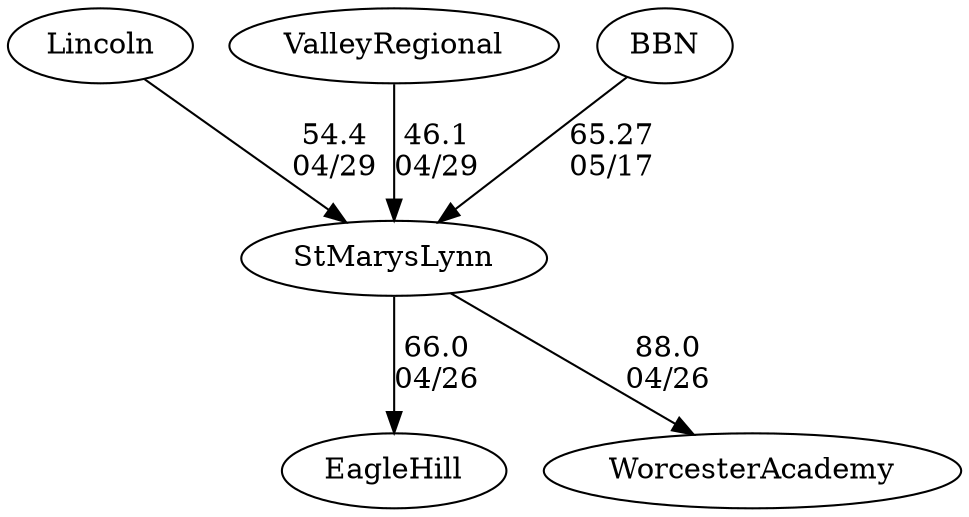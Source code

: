 digraph girls2foursStMarysLynn {Lincoln [URL="girls2foursStMarysLynnLincoln.html"];ValleyRegional [URL="girls2foursStMarysLynnValleyRegional.html"];StMarysLynn [URL="girls2foursStMarysLynnStMarysLynn.html"];EagleHill [URL="girls2foursStMarysLynnEagleHill.html"];BBN [URL="girls2foursStMarysLynnBBN.html"];WorcesterAcademy [URL="girls2foursStMarysLynnWorcesterAcademy.html"];Lincoln -> StMarysLynn[label="54.4
04/29", weight="46", tooltip="NEIRA Boys & Girls Fours,Lincoln School vs. St. Mary's-Lynn vs. Valley Regional			
Distance: 1500m Conditions: Blustery, ENE cross wind 10-18 mph. 2V Girls race shortened due to oars slapping in the first 100m, estimated course 1250m. Comments: Novice 8+ exhibition: NBC - 6:48.9, Valley Regional 7:28.3, St. Mary's 8:48.3
In the Girls' 1V, NBC participated with a finish time of 7:37.6
None", URL="http://www.row2k.com/results/resultspage.cfm?UID=9E3AECE30FC3B92FA1BF2E660EEC9D3B&cat=5", random="random"]; 
ValleyRegional -> StMarysLynn[label="46.1
04/29", weight="54", tooltip="NEIRA Boys & Girls Fours,Lincoln School vs. St. Mary's-Lynn vs. Valley Regional			
Distance: 1500m Conditions: Blustery, ENE cross wind 10-18 mph. 2V Girls race shortened due to oars slapping in the first 100m, estimated course 1250m. Comments: Novice 8+ exhibition: NBC - 6:48.9, Valley Regional 7:28.3, St. Mary's 8:48.3
In the Girls' 1V, NBC participated with a finish time of 7:37.6
None", URL="http://www.row2k.com/results/resultspage.cfm?UID=9E3AECE30FC3B92FA1BF2E660EEC9D3B&cat=5", random="random"]; 
StMarysLynn -> EagleHill[label="66.0
04/26", weight="34", tooltip="NEIRA,Worcester Academy vs. St. Mary's-Lynn, Thayer, Eagle Hill, and Bancroft			
Distance: 1500 meters Conditions: Minimal wind, no chop.
None", URL="http://www.row2k.com/results/resultspage.cfm?UID=38305821F0E11F6B4B5BC132E9B3DE79&cat=5", random="random"]; 
StMarysLynn -> WorcesterAcademy[label="88.0
04/26", weight="12", tooltip="NEIRA,Worcester Academy vs. St. Mary's-Lynn, Thayer, Eagle Hill, and Bancroft			
Distance: 1500 meters Conditions: Minimal wind, no chop.
None", URL="http://www.row2k.com/results/resultspage.cfm?UID=38305821F0E11F6B4B5BC132E9B3DE79&cat=5", random="random"]; 
BBN -> StMarysLynn[label="65.27
05/17", weight="35", tooltip="NEIRA Boys & Girls Fours,Worcester Academy vs. BB&N, Brewster, Medford, Bancroft, St. Mary's			
Distance: 1500 Conditions: Sustained 10 mph wind from NNW with significant gusts. Light chop at start line. Moderate to heavy chop at finish line. Comments: In the GV2 event, BB&N GV2 placed first, BB&N GV4 placed second, and BB&N GV3 placed third. 
In the BV4 event, Brewster's BV3 completed and placed second. 
Special thanks to John Quinn for refereeing in less-than-ideal conditions.
None", URL="http://www.row2k.com/results/resultspage.cfm?UID=B08CEFE7F2A798211AD04136F77F4A00&cat=5", random="random"]}